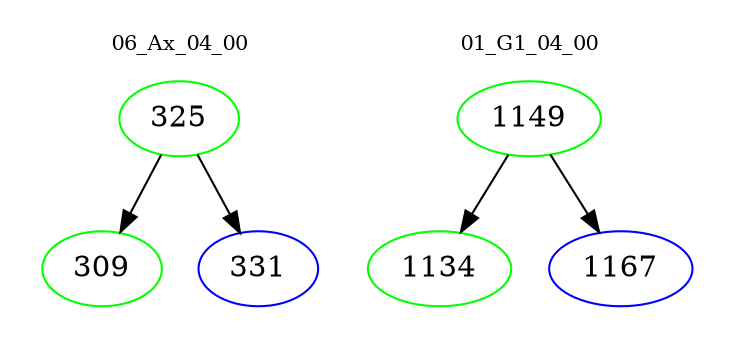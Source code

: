 digraph{
subgraph cluster_0 {
color = white
label = "06_Ax_04_00";
fontsize=10;
T0_325 [label="325", color="green"]
T0_325 -> T0_309 [color="black"]
T0_309 [label="309", color="green"]
T0_325 -> T0_331 [color="black"]
T0_331 [label="331", color="blue"]
}
subgraph cluster_1 {
color = white
label = "01_G1_04_00";
fontsize=10;
T1_1149 [label="1149", color="green"]
T1_1149 -> T1_1134 [color="black"]
T1_1134 [label="1134", color="green"]
T1_1149 -> T1_1167 [color="black"]
T1_1167 [label="1167", color="blue"]
}
}
